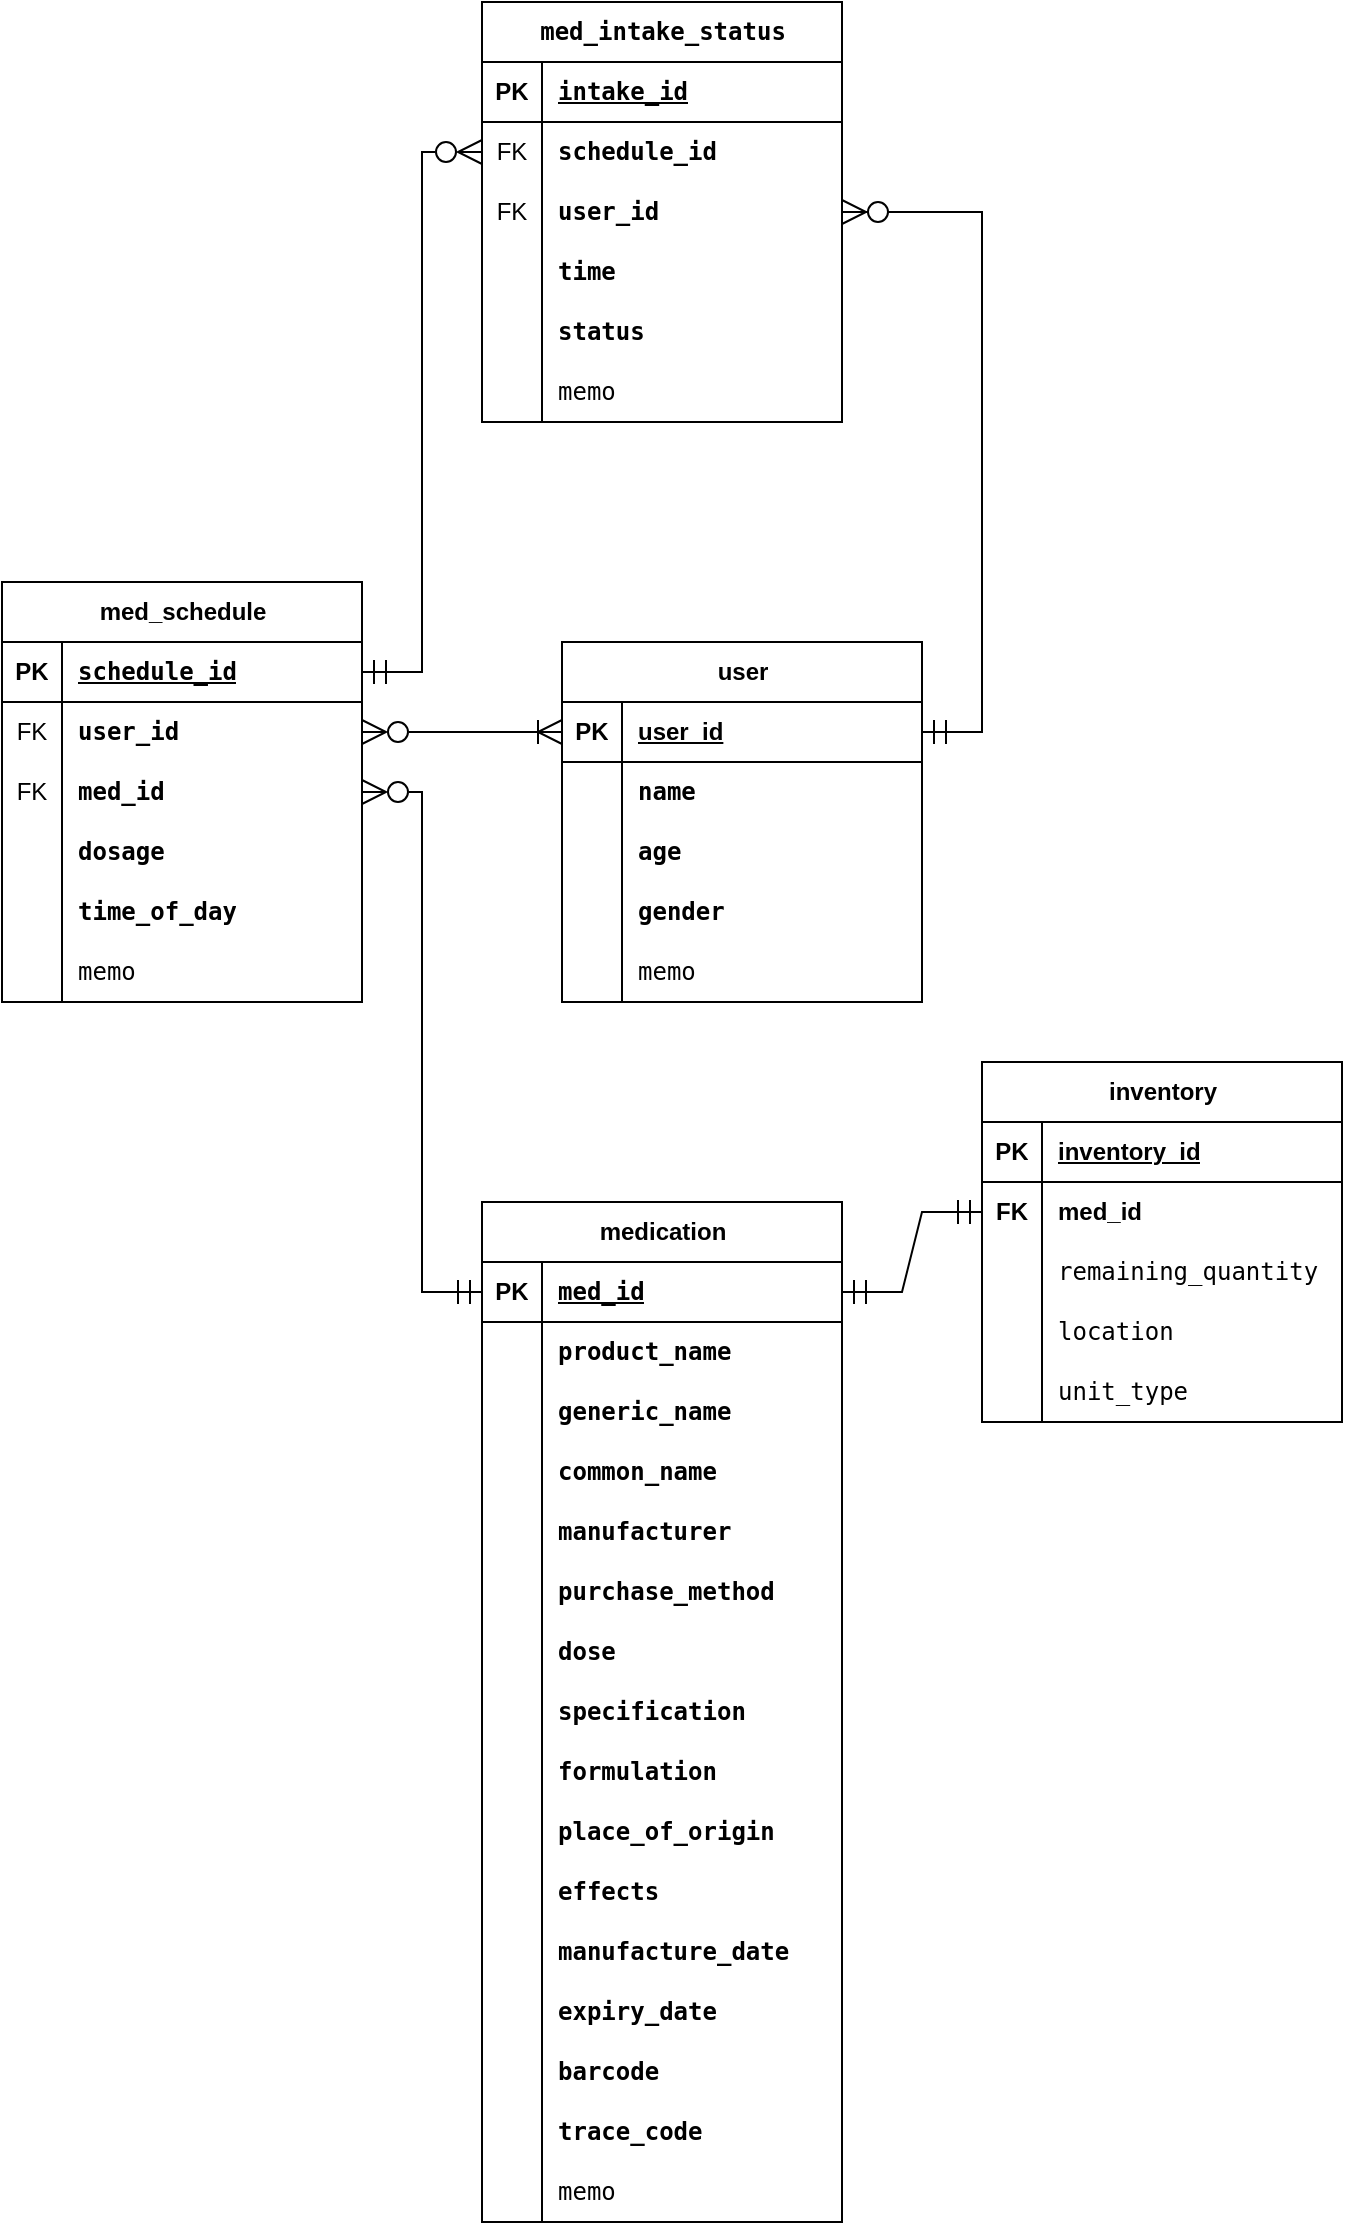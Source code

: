 <mxfile version="24.2.5" type="device">
  <diagram name="第 1 页" id="UJjN8k93A_AD_mDz7b4l">
    <mxGraphModel dx="2062" dy="926" grid="1" gridSize="10" guides="1" tooltips="1" connect="1" arrows="1" fold="1" page="1" pageScale="1" pageWidth="827" pageHeight="1169" math="0" shadow="0">
      <root>
        <mxCell id="0" />
        <mxCell id="1" parent="0" />
        <mxCell id="RXVl_d4yzw1JsVsAzkgd-1" value="medication" style="shape=table;startSize=30;container=1;collapsible=1;childLayout=tableLayout;fixedRows=1;rowLines=0;fontStyle=1;align=center;resizeLast=1;html=1;" parent="1" vertex="1">
          <mxGeometry x="-170" y="630" width="180" height="510" as="geometry" />
        </mxCell>
        <mxCell id="RXVl_d4yzw1JsVsAzkgd-2" value="" style="shape=tableRow;horizontal=0;startSize=0;swimlaneHead=0;swimlaneBody=0;fillColor=none;collapsible=0;dropTarget=0;points=[[0,0.5],[1,0.5]];portConstraint=eastwest;top=0;left=0;right=0;bottom=1;" parent="RXVl_d4yzw1JsVsAzkgd-1" vertex="1">
          <mxGeometry y="30" width="180" height="30" as="geometry" />
        </mxCell>
        <mxCell id="RXVl_d4yzw1JsVsAzkgd-3" value="PK" style="shape=partialRectangle;connectable=0;fillColor=none;top=0;left=0;bottom=0;right=0;fontStyle=1;overflow=hidden;whiteSpace=wrap;html=1;" parent="RXVl_d4yzw1JsVsAzkgd-2" vertex="1">
          <mxGeometry width="30" height="30" as="geometry">
            <mxRectangle width="30" height="30" as="alternateBounds" />
          </mxGeometry>
        </mxCell>
        <mxCell id="RXVl_d4yzw1JsVsAzkgd-4" value="&lt;code&gt;med_id&lt;/code&gt;" style="shape=partialRectangle;connectable=0;fillColor=none;top=0;left=0;bottom=0;right=0;align=left;spacingLeft=6;fontStyle=5;overflow=hidden;whiteSpace=wrap;html=1;" parent="RXVl_d4yzw1JsVsAzkgd-2" vertex="1">
          <mxGeometry x="30" width="150" height="30" as="geometry">
            <mxRectangle width="150" height="30" as="alternateBounds" />
          </mxGeometry>
        </mxCell>
        <mxCell id="RXVl_d4yzw1JsVsAzkgd-5" value="" style="shape=tableRow;horizontal=0;startSize=0;swimlaneHead=0;swimlaneBody=0;fillColor=none;collapsible=0;dropTarget=0;points=[[0,0.5],[1,0.5]];portConstraint=eastwest;top=0;left=0;right=0;bottom=0;" parent="RXVl_d4yzw1JsVsAzkgd-1" vertex="1">
          <mxGeometry y="60" width="180" height="30" as="geometry" />
        </mxCell>
        <mxCell id="RXVl_d4yzw1JsVsAzkgd-6" value="" style="shape=partialRectangle;connectable=0;fillColor=none;top=0;left=0;bottom=0;right=0;editable=1;overflow=hidden;whiteSpace=wrap;html=1;" parent="RXVl_d4yzw1JsVsAzkgd-5" vertex="1">
          <mxGeometry width="30" height="30" as="geometry">
            <mxRectangle width="30" height="30" as="alternateBounds" />
          </mxGeometry>
        </mxCell>
        <mxCell id="RXVl_d4yzw1JsVsAzkgd-7" value="&lt;code&gt;product_name&lt;/code&gt;" style="shape=partialRectangle;connectable=0;fillColor=none;top=0;left=0;bottom=0;right=0;align=left;spacingLeft=6;overflow=hidden;whiteSpace=wrap;html=1;fontStyle=1" parent="RXVl_d4yzw1JsVsAzkgd-5" vertex="1">
          <mxGeometry x="30" width="150" height="30" as="geometry">
            <mxRectangle width="150" height="30" as="alternateBounds" />
          </mxGeometry>
        </mxCell>
        <mxCell id="fv7r1zjPrTi4Deowt3gy-7" value="" style="shape=tableRow;horizontal=0;startSize=0;swimlaneHead=0;swimlaneBody=0;fillColor=none;collapsible=0;dropTarget=0;points=[[0,0.5],[1,0.5]];portConstraint=eastwest;top=0;left=0;right=0;bottom=0;" parent="RXVl_d4yzw1JsVsAzkgd-1" vertex="1">
          <mxGeometry y="90" width="180" height="30" as="geometry" />
        </mxCell>
        <mxCell id="fv7r1zjPrTi4Deowt3gy-8" value="" style="shape=partialRectangle;connectable=0;fillColor=none;top=0;left=0;bottom=0;right=0;editable=1;overflow=hidden;whiteSpace=wrap;html=1;" parent="fv7r1zjPrTi4Deowt3gy-7" vertex="1">
          <mxGeometry width="30" height="30" as="geometry">
            <mxRectangle width="30" height="30" as="alternateBounds" />
          </mxGeometry>
        </mxCell>
        <mxCell id="fv7r1zjPrTi4Deowt3gy-9" value="&lt;code&gt;generic_name&lt;/code&gt;" style="shape=partialRectangle;connectable=0;fillColor=none;top=0;left=0;bottom=0;right=0;align=left;spacingLeft=6;overflow=hidden;whiteSpace=wrap;html=1;fontStyle=1" parent="fv7r1zjPrTi4Deowt3gy-7" vertex="1">
          <mxGeometry x="30" width="150" height="30" as="geometry">
            <mxRectangle width="150" height="30" as="alternateBounds" />
          </mxGeometry>
        </mxCell>
        <mxCell id="fv7r1zjPrTi4Deowt3gy-10" value="" style="shape=tableRow;horizontal=0;startSize=0;swimlaneHead=0;swimlaneBody=0;fillColor=none;collapsible=0;dropTarget=0;points=[[0,0.5],[1,0.5]];portConstraint=eastwest;top=0;left=0;right=0;bottom=0;" parent="RXVl_d4yzw1JsVsAzkgd-1" vertex="1">
          <mxGeometry y="120" width="180" height="30" as="geometry" />
        </mxCell>
        <mxCell id="fv7r1zjPrTi4Deowt3gy-11" value="" style="shape=partialRectangle;connectable=0;fillColor=none;top=0;left=0;bottom=0;right=0;editable=1;overflow=hidden;whiteSpace=wrap;html=1;" parent="fv7r1zjPrTi4Deowt3gy-10" vertex="1">
          <mxGeometry width="30" height="30" as="geometry">
            <mxRectangle width="30" height="30" as="alternateBounds" />
          </mxGeometry>
        </mxCell>
        <mxCell id="fv7r1zjPrTi4Deowt3gy-12" value="&lt;code&gt;common_name&lt;/code&gt;" style="shape=partialRectangle;connectable=0;fillColor=none;top=0;left=0;bottom=0;right=0;align=left;spacingLeft=6;overflow=hidden;whiteSpace=wrap;html=1;fontStyle=1" parent="fv7r1zjPrTi4Deowt3gy-10" vertex="1">
          <mxGeometry x="30" width="150" height="30" as="geometry">
            <mxRectangle width="150" height="30" as="alternateBounds" />
          </mxGeometry>
        </mxCell>
        <mxCell id="RXVl_d4yzw1JsVsAzkgd-8" value="" style="shape=tableRow;horizontal=0;startSize=0;swimlaneHead=0;swimlaneBody=0;fillColor=none;collapsible=0;dropTarget=0;points=[[0,0.5],[1,0.5]];portConstraint=eastwest;top=0;left=0;right=0;bottom=0;" parent="RXVl_d4yzw1JsVsAzkgd-1" vertex="1">
          <mxGeometry y="150" width="180" height="30" as="geometry" />
        </mxCell>
        <mxCell id="RXVl_d4yzw1JsVsAzkgd-9" value="" style="shape=partialRectangle;connectable=0;fillColor=none;top=0;left=0;bottom=0;right=0;editable=1;overflow=hidden;whiteSpace=wrap;html=1;" parent="RXVl_d4yzw1JsVsAzkgd-8" vertex="1">
          <mxGeometry width="30" height="30" as="geometry">
            <mxRectangle width="30" height="30" as="alternateBounds" />
          </mxGeometry>
        </mxCell>
        <mxCell id="RXVl_d4yzw1JsVsAzkgd-10" value="&lt;code&gt;manufacturer&lt;/code&gt;" style="shape=partialRectangle;connectable=0;fillColor=none;top=0;left=0;bottom=0;right=0;align=left;spacingLeft=6;overflow=hidden;whiteSpace=wrap;html=1;fontStyle=1" parent="RXVl_d4yzw1JsVsAzkgd-8" vertex="1">
          <mxGeometry x="30" width="150" height="30" as="geometry">
            <mxRectangle width="150" height="30" as="alternateBounds" />
          </mxGeometry>
        </mxCell>
        <mxCell id="RXVl_d4yzw1JsVsAzkgd-11" value="" style="shape=tableRow;horizontal=0;startSize=0;swimlaneHead=0;swimlaneBody=0;fillColor=none;collapsible=0;dropTarget=0;points=[[0,0.5],[1,0.5]];portConstraint=eastwest;top=0;left=0;right=0;bottom=0;" parent="RXVl_d4yzw1JsVsAzkgd-1" vertex="1">
          <mxGeometry y="180" width="180" height="30" as="geometry" />
        </mxCell>
        <mxCell id="RXVl_d4yzw1JsVsAzkgd-12" value="" style="shape=partialRectangle;connectable=0;fillColor=none;top=0;left=0;bottom=0;right=0;editable=1;overflow=hidden;whiteSpace=wrap;html=1;" parent="RXVl_d4yzw1JsVsAzkgd-11" vertex="1">
          <mxGeometry width="30" height="30" as="geometry">
            <mxRectangle width="30" height="30" as="alternateBounds" />
          </mxGeometry>
        </mxCell>
        <mxCell id="RXVl_d4yzw1JsVsAzkgd-13" value="&lt;span style=&quot;font-family: monospace; font-weight: 700;&quot;&gt;purchase_method&lt;/span&gt;" style="shape=partialRectangle;connectable=0;fillColor=none;top=0;left=0;bottom=0;right=0;align=left;spacingLeft=6;overflow=hidden;whiteSpace=wrap;html=1;fontStyle=0" parent="RXVl_d4yzw1JsVsAzkgd-11" vertex="1">
          <mxGeometry x="30" width="150" height="30" as="geometry">
            <mxRectangle width="150" height="30" as="alternateBounds" />
          </mxGeometry>
        </mxCell>
        <mxCell id="fv7r1zjPrTi4Deowt3gy-50" value="" style="shape=tableRow;horizontal=0;startSize=0;swimlaneHead=0;swimlaneBody=0;fillColor=none;collapsible=0;dropTarget=0;points=[[0,0.5],[1,0.5]];portConstraint=eastwest;top=0;left=0;right=0;bottom=0;" parent="RXVl_d4yzw1JsVsAzkgd-1" vertex="1">
          <mxGeometry y="210" width="180" height="30" as="geometry" />
        </mxCell>
        <mxCell id="fv7r1zjPrTi4Deowt3gy-51" value="" style="shape=partialRectangle;connectable=0;fillColor=none;top=0;left=0;bottom=0;right=0;editable=1;overflow=hidden;whiteSpace=wrap;html=1;" parent="fv7r1zjPrTi4Deowt3gy-50" vertex="1">
          <mxGeometry width="30" height="30" as="geometry">
            <mxRectangle width="30" height="30" as="alternateBounds" />
          </mxGeometry>
        </mxCell>
        <mxCell id="fv7r1zjPrTi4Deowt3gy-52" value="&lt;span style=&quot;font-family: monospace; font-weight: 700;&quot;&gt;dose&lt;/span&gt;" style="shape=partialRectangle;connectable=0;fillColor=none;top=0;left=0;bottom=0;right=0;align=left;spacingLeft=6;overflow=hidden;whiteSpace=wrap;html=1;fontStyle=0" parent="fv7r1zjPrTi4Deowt3gy-50" vertex="1">
          <mxGeometry x="30" width="150" height="30" as="geometry">
            <mxRectangle width="150" height="30" as="alternateBounds" />
          </mxGeometry>
        </mxCell>
        <mxCell id="RXVl_d4yzw1JsVsAzkgd-27" value="" style="shape=tableRow;horizontal=0;startSize=0;swimlaneHead=0;swimlaneBody=0;fillColor=none;collapsible=0;dropTarget=0;points=[[0,0.5],[1,0.5]];portConstraint=eastwest;top=0;left=0;right=0;bottom=0;" parent="RXVl_d4yzw1JsVsAzkgd-1" vertex="1">
          <mxGeometry y="240" width="180" height="30" as="geometry" />
        </mxCell>
        <mxCell id="RXVl_d4yzw1JsVsAzkgd-28" value="" style="shape=partialRectangle;connectable=0;fillColor=none;top=0;left=0;bottom=0;right=0;editable=1;overflow=hidden;whiteSpace=wrap;html=1;" parent="RXVl_d4yzw1JsVsAzkgd-27" vertex="1">
          <mxGeometry width="30" height="30" as="geometry">
            <mxRectangle width="30" height="30" as="alternateBounds" />
          </mxGeometry>
        </mxCell>
        <mxCell id="RXVl_d4yzw1JsVsAzkgd-29" value="&lt;code&gt;specification&lt;/code&gt;" style="shape=partialRectangle;connectable=0;fillColor=none;top=0;left=0;bottom=0;right=0;align=left;spacingLeft=6;overflow=hidden;whiteSpace=wrap;html=1;fontStyle=1" parent="RXVl_d4yzw1JsVsAzkgd-27" vertex="1">
          <mxGeometry x="30" width="150" height="30" as="geometry">
            <mxRectangle width="150" height="30" as="alternateBounds" />
          </mxGeometry>
        </mxCell>
        <mxCell id="fv7r1zjPrTi4Deowt3gy-56" value="" style="shape=tableRow;horizontal=0;startSize=0;swimlaneHead=0;swimlaneBody=0;fillColor=none;collapsible=0;dropTarget=0;points=[[0,0.5],[1,0.5]];portConstraint=eastwest;top=0;left=0;right=0;bottom=0;" parent="RXVl_d4yzw1JsVsAzkgd-1" vertex="1">
          <mxGeometry y="270" width="180" height="30" as="geometry" />
        </mxCell>
        <mxCell id="fv7r1zjPrTi4Deowt3gy-57" value="" style="shape=partialRectangle;connectable=0;fillColor=none;top=0;left=0;bottom=0;right=0;editable=1;overflow=hidden;whiteSpace=wrap;html=1;" parent="fv7r1zjPrTi4Deowt3gy-56" vertex="1">
          <mxGeometry width="30" height="30" as="geometry">
            <mxRectangle width="30" height="30" as="alternateBounds" />
          </mxGeometry>
        </mxCell>
        <mxCell id="fv7r1zjPrTi4Deowt3gy-58" value="&lt;code&gt;formulation&lt;/code&gt;" style="shape=partialRectangle;connectable=0;fillColor=none;top=0;left=0;bottom=0;right=0;align=left;spacingLeft=6;overflow=hidden;whiteSpace=wrap;html=1;fontStyle=1" parent="fv7r1zjPrTi4Deowt3gy-56" vertex="1">
          <mxGeometry x="30" width="150" height="30" as="geometry">
            <mxRectangle width="150" height="30" as="alternateBounds" />
          </mxGeometry>
        </mxCell>
        <mxCell id="fv7r1zjPrTi4Deowt3gy-59" value="" style="shape=tableRow;horizontal=0;startSize=0;swimlaneHead=0;swimlaneBody=0;fillColor=none;collapsible=0;dropTarget=0;points=[[0,0.5],[1,0.5]];portConstraint=eastwest;top=0;left=0;right=0;bottom=0;" parent="RXVl_d4yzw1JsVsAzkgd-1" vertex="1">
          <mxGeometry y="300" width="180" height="30" as="geometry" />
        </mxCell>
        <mxCell id="fv7r1zjPrTi4Deowt3gy-60" value="" style="shape=partialRectangle;connectable=0;fillColor=none;top=0;left=0;bottom=0;right=0;editable=1;overflow=hidden;whiteSpace=wrap;html=1;" parent="fv7r1zjPrTi4Deowt3gy-59" vertex="1">
          <mxGeometry width="30" height="30" as="geometry">
            <mxRectangle width="30" height="30" as="alternateBounds" />
          </mxGeometry>
        </mxCell>
        <mxCell id="fv7r1zjPrTi4Deowt3gy-61" value="&lt;code&gt;place_of_origin&lt;/code&gt;" style="shape=partialRectangle;connectable=0;fillColor=none;top=0;left=0;bottom=0;right=0;align=left;spacingLeft=6;overflow=hidden;whiteSpace=wrap;html=1;fontStyle=1" parent="fv7r1zjPrTi4Deowt3gy-59" vertex="1">
          <mxGeometry x="30" width="150" height="30" as="geometry">
            <mxRectangle width="150" height="30" as="alternateBounds" />
          </mxGeometry>
        </mxCell>
        <mxCell id="RXVl_d4yzw1JsVsAzkgd-30" value="" style="shape=tableRow;horizontal=0;startSize=0;swimlaneHead=0;swimlaneBody=0;fillColor=none;collapsible=0;dropTarget=0;points=[[0,0.5],[1,0.5]];portConstraint=eastwest;top=0;left=0;right=0;bottom=0;" parent="RXVl_d4yzw1JsVsAzkgd-1" vertex="1">
          <mxGeometry y="330" width="180" height="30" as="geometry" />
        </mxCell>
        <mxCell id="RXVl_d4yzw1JsVsAzkgd-31" value="" style="shape=partialRectangle;connectable=0;fillColor=none;top=0;left=0;bottom=0;right=0;editable=1;overflow=hidden;whiteSpace=wrap;html=1;" parent="RXVl_d4yzw1JsVsAzkgd-30" vertex="1">
          <mxGeometry width="30" height="30" as="geometry">
            <mxRectangle width="30" height="30" as="alternateBounds" />
          </mxGeometry>
        </mxCell>
        <mxCell id="RXVl_d4yzw1JsVsAzkgd-32" value="&lt;code&gt;effects&lt;/code&gt;" style="shape=partialRectangle;connectable=0;fillColor=none;top=0;left=0;bottom=0;right=0;align=left;spacingLeft=6;overflow=hidden;whiteSpace=wrap;html=1;fontStyle=1" parent="RXVl_d4yzw1JsVsAzkgd-30" vertex="1">
          <mxGeometry x="30" width="150" height="30" as="geometry">
            <mxRectangle width="150" height="30" as="alternateBounds" />
          </mxGeometry>
        </mxCell>
        <mxCell id="RXVl_d4yzw1JsVsAzkgd-33" value="" style="shape=tableRow;horizontal=0;startSize=0;swimlaneHead=0;swimlaneBody=0;fillColor=none;collapsible=0;dropTarget=0;points=[[0,0.5],[1,0.5]];portConstraint=eastwest;top=0;left=0;right=0;bottom=0;" parent="RXVl_d4yzw1JsVsAzkgd-1" vertex="1">
          <mxGeometry y="360" width="180" height="30" as="geometry" />
        </mxCell>
        <mxCell id="RXVl_d4yzw1JsVsAzkgd-34" value="&lt;div&gt;&lt;br/&gt;&lt;/div&gt;" style="shape=partialRectangle;connectable=0;fillColor=none;top=0;left=0;bottom=0;right=0;editable=1;overflow=hidden;whiteSpace=wrap;html=1;" parent="RXVl_d4yzw1JsVsAzkgd-33" vertex="1">
          <mxGeometry width="30" height="30" as="geometry">
            <mxRectangle width="30" height="30" as="alternateBounds" />
          </mxGeometry>
        </mxCell>
        <mxCell id="RXVl_d4yzw1JsVsAzkgd-35" value="&lt;code&gt;manufacture_date&lt;br&gt;&lt;/code&gt;" style="shape=partialRectangle;connectable=0;fillColor=none;top=0;left=0;bottom=0;right=0;align=left;spacingLeft=6;overflow=hidden;whiteSpace=wrap;html=1;fontStyle=1" parent="RXVl_d4yzw1JsVsAzkgd-33" vertex="1">
          <mxGeometry x="30" width="150" height="30" as="geometry">
            <mxRectangle width="150" height="30" as="alternateBounds" />
          </mxGeometry>
        </mxCell>
        <mxCell id="RXVl_d4yzw1JsVsAzkgd-36" value="" style="shape=tableRow;horizontal=0;startSize=0;swimlaneHead=0;swimlaneBody=0;fillColor=none;collapsible=0;dropTarget=0;points=[[0,0.5],[1,0.5]];portConstraint=eastwest;top=0;left=0;right=0;bottom=0;" parent="RXVl_d4yzw1JsVsAzkgd-1" vertex="1">
          <mxGeometry y="390" width="180" height="30" as="geometry" />
        </mxCell>
        <mxCell id="RXVl_d4yzw1JsVsAzkgd-37" value="&lt;div&gt;&lt;br/&gt;&lt;/div&gt;" style="shape=partialRectangle;connectable=0;fillColor=none;top=0;left=0;bottom=0;right=0;editable=1;overflow=hidden;whiteSpace=wrap;html=1;" parent="RXVl_d4yzw1JsVsAzkgd-36" vertex="1">
          <mxGeometry width="30" height="30" as="geometry">
            <mxRectangle width="30" height="30" as="alternateBounds" />
          </mxGeometry>
        </mxCell>
        <mxCell id="RXVl_d4yzw1JsVsAzkgd-38" value="&lt;span style=&quot;font-family: monospace;&quot;&gt;expiry_date&lt;/span&gt;" style="shape=partialRectangle;connectable=0;fillColor=none;top=0;left=0;bottom=0;right=0;align=left;spacingLeft=6;overflow=hidden;whiteSpace=wrap;html=1;fontStyle=1" parent="RXVl_d4yzw1JsVsAzkgd-36" vertex="1">
          <mxGeometry x="30" width="150" height="30" as="geometry">
            <mxRectangle width="150" height="30" as="alternateBounds" />
          </mxGeometry>
        </mxCell>
        <mxCell id="RXVl_d4yzw1JsVsAzkgd-39" value="" style="shape=tableRow;horizontal=0;startSize=0;swimlaneHead=0;swimlaneBody=0;fillColor=none;collapsible=0;dropTarget=0;points=[[0,0.5],[1,0.5]];portConstraint=eastwest;top=0;left=0;right=0;bottom=0;" parent="RXVl_d4yzw1JsVsAzkgd-1" vertex="1">
          <mxGeometry y="420" width="180" height="30" as="geometry" />
        </mxCell>
        <mxCell id="RXVl_d4yzw1JsVsAzkgd-40" value="&lt;div&gt;&lt;br/&gt;&lt;/div&gt;" style="shape=partialRectangle;connectable=0;fillColor=none;top=0;left=0;bottom=0;right=0;editable=1;overflow=hidden;whiteSpace=wrap;html=1;" parent="RXVl_d4yzw1JsVsAzkgd-39" vertex="1">
          <mxGeometry width="30" height="30" as="geometry">
            <mxRectangle width="30" height="30" as="alternateBounds" />
          </mxGeometry>
        </mxCell>
        <mxCell id="RXVl_d4yzw1JsVsAzkgd-41" value="&lt;span style=&quot;font-family: monospace;&quot;&gt;barcode&lt;/span&gt;" style="shape=partialRectangle;connectable=0;fillColor=none;top=0;left=0;bottom=0;right=0;align=left;spacingLeft=6;overflow=hidden;whiteSpace=wrap;html=1;fontStyle=1" parent="RXVl_d4yzw1JsVsAzkgd-39" vertex="1">
          <mxGeometry x="30" width="150" height="30" as="geometry">
            <mxRectangle width="150" height="30" as="alternateBounds" />
          </mxGeometry>
        </mxCell>
        <mxCell id="RXVl_d4yzw1JsVsAzkgd-54" value="" style="shape=tableRow;horizontal=0;startSize=0;swimlaneHead=0;swimlaneBody=0;fillColor=none;collapsible=0;dropTarget=0;points=[[0,0.5],[1,0.5]];portConstraint=eastwest;top=0;left=0;right=0;bottom=0;" parent="RXVl_d4yzw1JsVsAzkgd-1" vertex="1">
          <mxGeometry y="450" width="180" height="30" as="geometry" />
        </mxCell>
        <mxCell id="RXVl_d4yzw1JsVsAzkgd-55" value="&lt;div&gt;&lt;br/&gt;&lt;/div&gt;" style="shape=partialRectangle;connectable=0;fillColor=none;top=0;left=0;bottom=0;right=0;editable=1;overflow=hidden;whiteSpace=wrap;html=1;" parent="RXVl_d4yzw1JsVsAzkgd-54" vertex="1">
          <mxGeometry width="30" height="30" as="geometry">
            <mxRectangle width="30" height="30" as="alternateBounds" />
          </mxGeometry>
        </mxCell>
        <mxCell id="RXVl_d4yzw1JsVsAzkgd-56" value="&lt;span style=&quot;font-family: monospace;&quot;&gt;trace_code&lt;/span&gt;" style="shape=partialRectangle;connectable=0;fillColor=none;top=0;left=0;bottom=0;right=0;align=left;spacingLeft=6;overflow=hidden;whiteSpace=wrap;html=1;fontStyle=1" parent="RXVl_d4yzw1JsVsAzkgd-54" vertex="1">
          <mxGeometry x="30" width="150" height="30" as="geometry">
            <mxRectangle width="150" height="30" as="alternateBounds" />
          </mxGeometry>
        </mxCell>
        <mxCell id="RXVl_d4yzw1JsVsAzkgd-42" value="" style="shape=tableRow;horizontal=0;startSize=0;swimlaneHead=0;swimlaneBody=0;fillColor=none;collapsible=0;dropTarget=0;points=[[0,0.5],[1,0.5]];portConstraint=eastwest;top=0;left=0;right=0;bottom=0;" parent="RXVl_d4yzw1JsVsAzkgd-1" vertex="1">
          <mxGeometry y="480" width="180" height="30" as="geometry" />
        </mxCell>
        <mxCell id="RXVl_d4yzw1JsVsAzkgd-43" value="&lt;div&gt;&lt;br/&gt;&lt;/div&gt;" style="shape=partialRectangle;connectable=0;fillColor=none;top=0;left=0;bottom=0;right=0;editable=1;overflow=hidden;whiteSpace=wrap;html=1;" parent="RXVl_d4yzw1JsVsAzkgd-42" vertex="1">
          <mxGeometry width="30" height="30" as="geometry">
            <mxRectangle width="30" height="30" as="alternateBounds" />
          </mxGeometry>
        </mxCell>
        <mxCell id="RXVl_d4yzw1JsVsAzkgd-44" value="&lt;code&gt;memo&lt;/code&gt;" style="shape=partialRectangle;connectable=0;fillColor=none;top=0;left=0;bottom=0;right=0;align=left;spacingLeft=6;overflow=hidden;whiteSpace=wrap;html=1;" parent="RXVl_d4yzw1JsVsAzkgd-42" vertex="1">
          <mxGeometry x="30" width="150" height="30" as="geometry">
            <mxRectangle width="150" height="30" as="alternateBounds" />
          </mxGeometry>
        </mxCell>
        <mxCell id="RXVl_d4yzw1JsVsAzkgd-14" value="inventory" style="shape=table;startSize=30;container=1;collapsible=1;childLayout=tableLayout;fixedRows=1;rowLines=0;fontStyle=1;align=center;resizeLast=1;html=1;" parent="1" vertex="1">
          <mxGeometry x="80" y="560" width="180" height="180" as="geometry" />
        </mxCell>
        <mxCell id="RXVl_d4yzw1JsVsAzkgd-15" value="" style="shape=tableRow;horizontal=0;startSize=0;swimlaneHead=0;swimlaneBody=0;fillColor=none;collapsible=0;dropTarget=0;points=[[0,0.5],[1,0.5]];portConstraint=eastwest;top=0;left=0;right=0;bottom=1;" parent="RXVl_d4yzw1JsVsAzkgd-14" vertex="1">
          <mxGeometry y="30" width="180" height="30" as="geometry" />
        </mxCell>
        <mxCell id="RXVl_d4yzw1JsVsAzkgd-16" value="PK" style="shape=partialRectangle;connectable=0;fillColor=none;top=0;left=0;bottom=0;right=0;fontStyle=1;overflow=hidden;whiteSpace=wrap;html=1;" parent="RXVl_d4yzw1JsVsAzkgd-15" vertex="1">
          <mxGeometry width="30" height="30" as="geometry">
            <mxRectangle width="30" height="30" as="alternateBounds" />
          </mxGeometry>
        </mxCell>
        <mxCell id="RXVl_d4yzw1JsVsAzkgd-17" value="inventory_id" style="shape=partialRectangle;connectable=0;fillColor=none;top=0;left=0;bottom=0;right=0;align=left;spacingLeft=6;fontStyle=5;overflow=hidden;whiteSpace=wrap;html=1;" parent="RXVl_d4yzw1JsVsAzkgd-15" vertex="1">
          <mxGeometry x="30" width="150" height="30" as="geometry">
            <mxRectangle width="150" height="30" as="alternateBounds" />
          </mxGeometry>
        </mxCell>
        <mxCell id="RXVl_d4yzw1JsVsAzkgd-21" value="" style="shape=tableRow;horizontal=0;startSize=0;swimlaneHead=0;swimlaneBody=0;fillColor=none;collapsible=0;dropTarget=0;points=[[0,0.5],[1,0.5]];portConstraint=eastwest;top=0;left=0;right=0;bottom=0;" parent="RXVl_d4yzw1JsVsAzkgd-14" vertex="1">
          <mxGeometry y="60" width="180" height="30" as="geometry" />
        </mxCell>
        <mxCell id="RXVl_d4yzw1JsVsAzkgd-22" value="&lt;b&gt;FK&lt;/b&gt;" style="shape=partialRectangle;connectable=0;fillColor=none;top=0;left=0;bottom=0;right=0;editable=1;overflow=hidden;whiteSpace=wrap;html=1;" parent="RXVl_d4yzw1JsVsAzkgd-21" vertex="1">
          <mxGeometry width="30" height="30" as="geometry">
            <mxRectangle width="30" height="30" as="alternateBounds" />
          </mxGeometry>
        </mxCell>
        <mxCell id="RXVl_d4yzw1JsVsAzkgd-23" value="med_id" style="shape=partialRectangle;connectable=0;fillColor=none;top=0;left=0;bottom=0;right=0;align=left;spacingLeft=6;overflow=hidden;whiteSpace=wrap;html=1;fontStyle=1" parent="RXVl_d4yzw1JsVsAzkgd-21" vertex="1">
          <mxGeometry x="30" width="150" height="30" as="geometry">
            <mxRectangle width="150" height="30" as="alternateBounds" />
          </mxGeometry>
        </mxCell>
        <mxCell id="fv7r1zjPrTi4Deowt3gy-71" value="" style="shape=tableRow;horizontal=0;startSize=0;swimlaneHead=0;swimlaneBody=0;fillColor=none;collapsible=0;dropTarget=0;points=[[0,0.5],[1,0.5]];portConstraint=eastwest;top=0;left=0;right=0;bottom=0;" parent="RXVl_d4yzw1JsVsAzkgd-14" vertex="1">
          <mxGeometry y="90" width="180" height="30" as="geometry" />
        </mxCell>
        <mxCell id="fv7r1zjPrTi4Deowt3gy-72" value="" style="shape=partialRectangle;connectable=0;fillColor=none;top=0;left=0;bottom=0;right=0;editable=1;overflow=hidden;whiteSpace=wrap;html=1;" parent="fv7r1zjPrTi4Deowt3gy-71" vertex="1">
          <mxGeometry width="30" height="30" as="geometry">
            <mxRectangle width="30" height="30" as="alternateBounds" />
          </mxGeometry>
        </mxCell>
        <mxCell id="fv7r1zjPrTi4Deowt3gy-73" value="&lt;code&gt;remaining_quantity&lt;/code&gt;" style="shape=partialRectangle;connectable=0;fillColor=none;top=0;left=0;bottom=0;right=0;align=left;spacingLeft=6;overflow=hidden;whiteSpace=wrap;html=1;" parent="fv7r1zjPrTi4Deowt3gy-71" vertex="1">
          <mxGeometry x="30" width="150" height="30" as="geometry">
            <mxRectangle width="150" height="30" as="alternateBounds" />
          </mxGeometry>
        </mxCell>
        <mxCell id="RXVl_d4yzw1JsVsAzkgd-24" value="" style="shape=tableRow;horizontal=0;startSize=0;swimlaneHead=0;swimlaneBody=0;fillColor=none;collapsible=0;dropTarget=0;points=[[0,0.5],[1,0.5]];portConstraint=eastwest;top=0;left=0;right=0;bottom=0;" parent="RXVl_d4yzw1JsVsAzkgd-14" vertex="1">
          <mxGeometry y="120" width="180" height="30" as="geometry" />
        </mxCell>
        <mxCell id="RXVl_d4yzw1JsVsAzkgd-25" value="" style="shape=partialRectangle;connectable=0;fillColor=none;top=0;left=0;bottom=0;right=0;editable=1;overflow=hidden;whiteSpace=wrap;html=1;" parent="RXVl_d4yzw1JsVsAzkgd-24" vertex="1">
          <mxGeometry width="30" height="30" as="geometry">
            <mxRectangle width="30" height="30" as="alternateBounds" />
          </mxGeometry>
        </mxCell>
        <mxCell id="RXVl_d4yzw1JsVsAzkgd-26" value="&lt;code&gt;location&lt;/code&gt;" style="shape=partialRectangle;connectable=0;fillColor=none;top=0;left=0;bottom=0;right=0;align=left;spacingLeft=6;overflow=hidden;whiteSpace=wrap;html=1;" parent="RXVl_d4yzw1JsVsAzkgd-24" vertex="1">
          <mxGeometry x="30" width="150" height="30" as="geometry">
            <mxRectangle width="150" height="30" as="alternateBounds" />
          </mxGeometry>
        </mxCell>
        <mxCell id="RXVl_d4yzw1JsVsAzkgd-57" value="" style="shape=tableRow;horizontal=0;startSize=0;swimlaneHead=0;swimlaneBody=0;fillColor=none;collapsible=0;dropTarget=0;points=[[0,0.5],[1,0.5]];portConstraint=eastwest;top=0;left=0;right=0;bottom=0;" parent="RXVl_d4yzw1JsVsAzkgd-14" vertex="1">
          <mxGeometry y="150" width="180" height="30" as="geometry" />
        </mxCell>
        <mxCell id="RXVl_d4yzw1JsVsAzkgd-58" value="" style="shape=partialRectangle;connectable=0;fillColor=none;top=0;left=0;bottom=0;right=0;editable=1;overflow=hidden;whiteSpace=wrap;html=1;" parent="RXVl_d4yzw1JsVsAzkgd-57" vertex="1">
          <mxGeometry width="30" height="30" as="geometry">
            <mxRectangle width="30" height="30" as="alternateBounds" />
          </mxGeometry>
        </mxCell>
        <mxCell id="RXVl_d4yzw1JsVsAzkgd-59" value="&lt;code&gt;unit_type&lt;/code&gt;" style="shape=partialRectangle;connectable=0;fillColor=none;top=0;left=0;bottom=0;right=0;align=left;spacingLeft=6;overflow=hidden;whiteSpace=wrap;html=1;" parent="RXVl_d4yzw1JsVsAzkgd-57" vertex="1">
          <mxGeometry x="30" width="150" height="30" as="geometry">
            <mxRectangle width="150" height="30" as="alternateBounds" />
          </mxGeometry>
        </mxCell>
        <mxCell id="RXVl_d4yzw1JsVsAzkgd-70" value="&lt;code&gt;med_intake_status&lt;/code&gt;" style="shape=table;startSize=30;container=1;collapsible=1;childLayout=tableLayout;fixedRows=1;rowLines=0;fontStyle=1;align=center;resizeLast=1;html=1;" parent="1" vertex="1">
          <mxGeometry x="-170" y="30" width="180" height="210" as="geometry" />
        </mxCell>
        <mxCell id="RXVl_d4yzw1JsVsAzkgd-71" value="" style="shape=tableRow;horizontal=0;startSize=0;swimlaneHead=0;swimlaneBody=0;fillColor=none;collapsible=0;dropTarget=0;points=[[0,0.5],[1,0.5]];portConstraint=eastwest;top=0;left=0;right=0;bottom=1;" parent="RXVl_d4yzw1JsVsAzkgd-70" vertex="1">
          <mxGeometry y="30" width="180" height="30" as="geometry" />
        </mxCell>
        <mxCell id="RXVl_d4yzw1JsVsAzkgd-72" value="PK" style="shape=partialRectangle;connectable=0;fillColor=none;top=0;left=0;bottom=0;right=0;fontStyle=1;overflow=hidden;whiteSpace=wrap;html=1;" parent="RXVl_d4yzw1JsVsAzkgd-71" vertex="1">
          <mxGeometry width="30" height="30" as="geometry">
            <mxRectangle width="30" height="30" as="alternateBounds" />
          </mxGeometry>
        </mxCell>
        <mxCell id="RXVl_d4yzw1JsVsAzkgd-73" value="&lt;strong&gt;&lt;code&gt;intake_id&lt;/code&gt;&lt;/strong&gt;" style="shape=partialRectangle;connectable=0;fillColor=none;top=0;left=0;bottom=0;right=0;align=left;spacingLeft=6;fontStyle=5;overflow=hidden;whiteSpace=wrap;html=1;" parent="RXVl_d4yzw1JsVsAzkgd-71" vertex="1">
          <mxGeometry x="30" width="150" height="30" as="geometry">
            <mxRectangle width="150" height="30" as="alternateBounds" />
          </mxGeometry>
        </mxCell>
        <mxCell id="RXVl_d4yzw1JsVsAzkgd-74" value="" style="shape=tableRow;horizontal=0;startSize=0;swimlaneHead=0;swimlaneBody=0;fillColor=none;collapsible=0;dropTarget=0;points=[[0,0.5],[1,0.5]];portConstraint=eastwest;top=0;left=0;right=0;bottom=0;" parent="RXVl_d4yzw1JsVsAzkgd-70" vertex="1">
          <mxGeometry y="60" width="180" height="30" as="geometry" />
        </mxCell>
        <mxCell id="RXVl_d4yzw1JsVsAzkgd-75" value="FK" style="shape=partialRectangle;connectable=0;fillColor=none;top=0;left=0;bottom=0;right=0;editable=1;overflow=hidden;whiteSpace=wrap;html=1;" parent="RXVl_d4yzw1JsVsAzkgd-74" vertex="1">
          <mxGeometry width="30" height="30" as="geometry">
            <mxRectangle width="30" height="30" as="alternateBounds" />
          </mxGeometry>
        </mxCell>
        <mxCell id="RXVl_d4yzw1JsVsAzkgd-76" value="&lt;font face=&quot;monospace&quot;&gt;&lt;b&gt;schedule_id&lt;/b&gt;&lt;/font&gt;" style="shape=partialRectangle;connectable=0;fillColor=none;top=0;left=0;bottom=0;right=0;align=left;spacingLeft=6;overflow=hidden;whiteSpace=wrap;html=1;" parent="RXVl_d4yzw1JsVsAzkgd-74" vertex="1">
          <mxGeometry x="30" width="150" height="30" as="geometry">
            <mxRectangle width="150" height="30" as="alternateBounds" />
          </mxGeometry>
        </mxCell>
        <mxCell id="RXVl_d4yzw1JsVsAzkgd-77" value="" style="shape=tableRow;horizontal=0;startSize=0;swimlaneHead=0;swimlaneBody=0;fillColor=none;collapsible=0;dropTarget=0;points=[[0,0.5],[1,0.5]];portConstraint=eastwest;top=0;left=0;right=0;bottom=0;" parent="RXVl_d4yzw1JsVsAzkgd-70" vertex="1">
          <mxGeometry y="90" width="180" height="30" as="geometry" />
        </mxCell>
        <mxCell id="RXVl_d4yzw1JsVsAzkgd-78" value="FK" style="shape=partialRectangle;connectable=0;fillColor=none;top=0;left=0;bottom=0;right=0;editable=1;overflow=hidden;whiteSpace=wrap;html=1;" parent="RXVl_d4yzw1JsVsAzkgd-77" vertex="1">
          <mxGeometry width="30" height="30" as="geometry">
            <mxRectangle width="30" height="30" as="alternateBounds" />
          </mxGeometry>
        </mxCell>
        <mxCell id="RXVl_d4yzw1JsVsAzkgd-79" value="&lt;font face=&quot;monospace&quot;&gt;&lt;b&gt;user_id&lt;/b&gt;&lt;/font&gt;" style="shape=partialRectangle;connectable=0;fillColor=none;top=0;left=0;bottom=0;right=0;align=left;spacingLeft=6;overflow=hidden;whiteSpace=wrap;html=1;" parent="RXVl_d4yzw1JsVsAzkgd-77" vertex="1">
          <mxGeometry x="30" width="150" height="30" as="geometry">
            <mxRectangle width="150" height="30" as="alternateBounds" />
          </mxGeometry>
        </mxCell>
        <mxCell id="RXVl_d4yzw1JsVsAzkgd-80" value="" style="shape=tableRow;horizontal=0;startSize=0;swimlaneHead=0;swimlaneBody=0;fillColor=none;collapsible=0;dropTarget=0;points=[[0,0.5],[1,0.5]];portConstraint=eastwest;top=0;left=0;right=0;bottom=0;" parent="RXVl_d4yzw1JsVsAzkgd-70" vertex="1">
          <mxGeometry y="120" width="180" height="30" as="geometry" />
        </mxCell>
        <mxCell id="RXVl_d4yzw1JsVsAzkgd-81" value="" style="shape=partialRectangle;connectable=0;fillColor=none;top=0;left=0;bottom=0;right=0;editable=1;overflow=hidden;whiteSpace=wrap;html=1;" parent="RXVl_d4yzw1JsVsAzkgd-80" vertex="1">
          <mxGeometry width="30" height="30" as="geometry">
            <mxRectangle width="30" height="30" as="alternateBounds" />
          </mxGeometry>
        </mxCell>
        <mxCell id="RXVl_d4yzw1JsVsAzkgd-82" value="&lt;strong&gt;&lt;code&gt;time&lt;/code&gt;&lt;/strong&gt;" style="shape=partialRectangle;connectable=0;fillColor=none;top=0;left=0;bottom=0;right=0;align=left;spacingLeft=6;overflow=hidden;whiteSpace=wrap;html=1;" parent="RXVl_d4yzw1JsVsAzkgd-80" vertex="1">
          <mxGeometry x="30" width="150" height="30" as="geometry">
            <mxRectangle width="150" height="30" as="alternateBounds" />
          </mxGeometry>
        </mxCell>
        <mxCell id="RXVl_d4yzw1JsVsAzkgd-83" value="" style="shape=tableRow;horizontal=0;startSize=0;swimlaneHead=0;swimlaneBody=0;fillColor=none;collapsible=0;dropTarget=0;points=[[0,0.5],[1,0.5]];portConstraint=eastwest;top=0;left=0;right=0;bottom=0;" parent="RXVl_d4yzw1JsVsAzkgd-70" vertex="1">
          <mxGeometry y="150" width="180" height="30" as="geometry" />
        </mxCell>
        <mxCell id="RXVl_d4yzw1JsVsAzkgd-84" value="" style="shape=partialRectangle;connectable=0;fillColor=none;top=0;left=0;bottom=0;right=0;editable=1;overflow=hidden;whiteSpace=wrap;html=1;" parent="RXVl_d4yzw1JsVsAzkgd-83" vertex="1">
          <mxGeometry width="30" height="30" as="geometry">
            <mxRectangle width="30" height="30" as="alternateBounds" />
          </mxGeometry>
        </mxCell>
        <mxCell id="RXVl_d4yzw1JsVsAzkgd-85" value="&lt;strong&gt;&lt;code&gt;status&lt;/code&gt;&lt;/strong&gt;" style="shape=partialRectangle;connectable=0;fillColor=none;top=0;left=0;bottom=0;right=0;align=left;spacingLeft=6;overflow=hidden;whiteSpace=wrap;html=1;" parent="RXVl_d4yzw1JsVsAzkgd-83" vertex="1">
          <mxGeometry x="30" width="150" height="30" as="geometry">
            <mxRectangle width="150" height="30" as="alternateBounds" />
          </mxGeometry>
        </mxCell>
        <mxCell id="RXVl_d4yzw1JsVsAzkgd-86" value="" style="shape=tableRow;horizontal=0;startSize=0;swimlaneHead=0;swimlaneBody=0;fillColor=none;collapsible=0;dropTarget=0;points=[[0,0.5],[1,0.5]];portConstraint=eastwest;top=0;left=0;right=0;bottom=0;" parent="RXVl_d4yzw1JsVsAzkgd-70" vertex="1">
          <mxGeometry y="180" width="180" height="30" as="geometry" />
        </mxCell>
        <mxCell id="RXVl_d4yzw1JsVsAzkgd-87" value="" style="shape=partialRectangle;connectable=0;fillColor=none;top=0;left=0;bottom=0;right=0;editable=1;overflow=hidden;whiteSpace=wrap;html=1;" parent="RXVl_d4yzw1JsVsAzkgd-86" vertex="1">
          <mxGeometry width="30" height="30" as="geometry">
            <mxRectangle width="30" height="30" as="alternateBounds" />
          </mxGeometry>
        </mxCell>
        <mxCell id="RXVl_d4yzw1JsVsAzkgd-88" value="&lt;code&gt;memo&lt;/code&gt;" style="shape=partialRectangle;connectable=0;fillColor=none;top=0;left=0;bottom=0;right=0;align=left;spacingLeft=6;overflow=hidden;whiteSpace=wrap;html=1;" parent="RXVl_d4yzw1JsVsAzkgd-86" vertex="1">
          <mxGeometry x="30" width="150" height="30" as="geometry">
            <mxRectangle width="150" height="30" as="alternateBounds" />
          </mxGeometry>
        </mxCell>
        <mxCell id="RXVl_d4yzw1JsVsAzkgd-89" value="&lt;strong&gt;med_schedule&lt;/strong&gt;" style="shape=table;startSize=30;container=1;collapsible=1;childLayout=tableLayout;fixedRows=1;rowLines=0;fontStyle=1;align=center;resizeLast=1;html=1;" parent="1" vertex="1">
          <mxGeometry x="-410" y="320" width="180" height="210" as="geometry" />
        </mxCell>
        <mxCell id="RXVl_d4yzw1JsVsAzkgd-90" value="" style="shape=tableRow;horizontal=0;startSize=0;swimlaneHead=0;swimlaneBody=0;fillColor=none;collapsible=0;dropTarget=0;points=[[0,0.5],[1,0.5]];portConstraint=eastwest;top=0;left=0;right=0;bottom=1;" parent="RXVl_d4yzw1JsVsAzkgd-89" vertex="1">
          <mxGeometry y="30" width="180" height="30" as="geometry" />
        </mxCell>
        <mxCell id="RXVl_d4yzw1JsVsAzkgd-91" value="PK" style="shape=partialRectangle;connectable=0;fillColor=none;top=0;left=0;bottom=0;right=0;fontStyle=1;overflow=hidden;whiteSpace=wrap;html=1;" parent="RXVl_d4yzw1JsVsAzkgd-90" vertex="1">
          <mxGeometry width="30" height="30" as="geometry">
            <mxRectangle width="30" height="30" as="alternateBounds" />
          </mxGeometry>
        </mxCell>
        <mxCell id="RXVl_d4yzw1JsVsAzkgd-92" value="&lt;strong&gt;&lt;code&gt;schedule_id&lt;/code&gt;&lt;/strong&gt;" style="shape=partialRectangle;connectable=0;fillColor=none;top=0;left=0;bottom=0;right=0;align=left;spacingLeft=6;fontStyle=5;overflow=hidden;whiteSpace=wrap;html=1;" parent="RXVl_d4yzw1JsVsAzkgd-90" vertex="1">
          <mxGeometry x="30" width="150" height="30" as="geometry">
            <mxRectangle width="150" height="30" as="alternateBounds" />
          </mxGeometry>
        </mxCell>
        <mxCell id="RXVl_d4yzw1JsVsAzkgd-93" value="" style="shape=tableRow;horizontal=0;startSize=0;swimlaneHead=0;swimlaneBody=0;fillColor=none;collapsible=0;dropTarget=0;points=[[0,0.5],[1,0.5]];portConstraint=eastwest;top=0;left=0;right=0;bottom=0;" parent="RXVl_d4yzw1JsVsAzkgd-89" vertex="1">
          <mxGeometry y="60" width="180" height="30" as="geometry" />
        </mxCell>
        <mxCell id="RXVl_d4yzw1JsVsAzkgd-94" value="FK" style="shape=partialRectangle;connectable=0;fillColor=none;top=0;left=0;bottom=0;right=0;editable=1;overflow=hidden;whiteSpace=wrap;html=1;" parent="RXVl_d4yzw1JsVsAzkgd-93" vertex="1">
          <mxGeometry width="30" height="30" as="geometry">
            <mxRectangle width="30" height="30" as="alternateBounds" />
          </mxGeometry>
        </mxCell>
        <mxCell id="RXVl_d4yzw1JsVsAzkgd-95" value="&lt;strong&gt;&lt;code&gt;user_id&lt;/code&gt;&lt;/strong&gt;" style="shape=partialRectangle;connectable=0;fillColor=none;top=0;left=0;bottom=0;right=0;align=left;spacingLeft=6;overflow=hidden;whiteSpace=wrap;html=1;" parent="RXVl_d4yzw1JsVsAzkgd-93" vertex="1">
          <mxGeometry x="30" width="150" height="30" as="geometry">
            <mxRectangle width="150" height="30" as="alternateBounds" />
          </mxGeometry>
        </mxCell>
        <mxCell id="RXVl_d4yzw1JsVsAzkgd-96" value="" style="shape=tableRow;horizontal=0;startSize=0;swimlaneHead=0;swimlaneBody=0;fillColor=none;collapsible=0;dropTarget=0;points=[[0,0.5],[1,0.5]];portConstraint=eastwest;top=0;left=0;right=0;bottom=0;" parent="RXVl_d4yzw1JsVsAzkgd-89" vertex="1">
          <mxGeometry y="90" width="180" height="30" as="geometry" />
        </mxCell>
        <mxCell id="RXVl_d4yzw1JsVsAzkgd-97" value="FK" style="shape=partialRectangle;connectable=0;fillColor=none;top=0;left=0;bottom=0;right=0;editable=1;overflow=hidden;whiteSpace=wrap;html=1;" parent="RXVl_d4yzw1JsVsAzkgd-96" vertex="1">
          <mxGeometry width="30" height="30" as="geometry">
            <mxRectangle width="30" height="30" as="alternateBounds" />
          </mxGeometry>
        </mxCell>
        <mxCell id="RXVl_d4yzw1JsVsAzkgd-98" value="&lt;strong&gt;&lt;code&gt;med_id&lt;/code&gt;&lt;/strong&gt;" style="shape=partialRectangle;connectable=0;fillColor=none;top=0;left=0;bottom=0;right=0;align=left;spacingLeft=6;overflow=hidden;whiteSpace=wrap;html=1;" parent="RXVl_d4yzw1JsVsAzkgd-96" vertex="1">
          <mxGeometry x="30" width="150" height="30" as="geometry">
            <mxRectangle width="150" height="30" as="alternateBounds" />
          </mxGeometry>
        </mxCell>
        <mxCell id="RXVl_d4yzw1JsVsAzkgd-99" value="" style="shape=tableRow;horizontal=0;startSize=0;swimlaneHead=0;swimlaneBody=0;fillColor=none;collapsible=0;dropTarget=0;points=[[0,0.5],[1,0.5]];portConstraint=eastwest;top=0;left=0;right=0;bottom=0;" parent="RXVl_d4yzw1JsVsAzkgd-89" vertex="1">
          <mxGeometry y="120" width="180" height="30" as="geometry" />
        </mxCell>
        <mxCell id="RXVl_d4yzw1JsVsAzkgd-100" value="" style="shape=partialRectangle;connectable=0;fillColor=none;top=0;left=0;bottom=0;right=0;editable=1;overflow=hidden;whiteSpace=wrap;html=1;" parent="RXVl_d4yzw1JsVsAzkgd-99" vertex="1">
          <mxGeometry width="30" height="30" as="geometry">
            <mxRectangle width="30" height="30" as="alternateBounds" />
          </mxGeometry>
        </mxCell>
        <mxCell id="RXVl_d4yzw1JsVsAzkgd-101" value="&lt;strong&gt;&lt;code&gt;dosage&lt;/code&gt;&lt;/strong&gt;" style="shape=partialRectangle;connectable=0;fillColor=none;top=0;left=0;bottom=0;right=0;align=left;spacingLeft=6;overflow=hidden;whiteSpace=wrap;html=1;" parent="RXVl_d4yzw1JsVsAzkgd-99" vertex="1">
          <mxGeometry x="30" width="150" height="30" as="geometry">
            <mxRectangle width="150" height="30" as="alternateBounds" />
          </mxGeometry>
        </mxCell>
        <mxCell id="fv7r1zjPrTi4Deowt3gy-68" value="" style="shape=tableRow;horizontal=0;startSize=0;swimlaneHead=0;swimlaneBody=0;fillColor=none;collapsible=0;dropTarget=0;points=[[0,0.5],[1,0.5]];portConstraint=eastwest;top=0;left=0;right=0;bottom=0;" parent="RXVl_d4yzw1JsVsAzkgd-89" vertex="1">
          <mxGeometry y="150" width="180" height="30" as="geometry" />
        </mxCell>
        <mxCell id="fv7r1zjPrTi4Deowt3gy-69" value="" style="shape=partialRectangle;connectable=0;fillColor=none;top=0;left=0;bottom=0;right=0;editable=1;overflow=hidden;whiteSpace=wrap;html=1;" parent="fv7r1zjPrTi4Deowt3gy-68" vertex="1">
          <mxGeometry width="30" height="30" as="geometry">
            <mxRectangle width="30" height="30" as="alternateBounds" />
          </mxGeometry>
        </mxCell>
        <mxCell id="fv7r1zjPrTi4Deowt3gy-70" value="&lt;font face=&quot;monospace&quot;&gt;&lt;b&gt;time_of_day&lt;/b&gt;&lt;/font&gt;" style="shape=partialRectangle;connectable=0;fillColor=none;top=0;left=0;bottom=0;right=0;align=left;spacingLeft=6;overflow=hidden;whiteSpace=wrap;html=1;" parent="fv7r1zjPrTi4Deowt3gy-68" vertex="1">
          <mxGeometry x="30" width="150" height="30" as="geometry">
            <mxRectangle width="150" height="30" as="alternateBounds" />
          </mxGeometry>
        </mxCell>
        <mxCell id="RXVl_d4yzw1JsVsAzkgd-105" value="" style="shape=tableRow;horizontal=0;startSize=0;swimlaneHead=0;swimlaneBody=0;fillColor=none;collapsible=0;dropTarget=0;points=[[0,0.5],[1,0.5]];portConstraint=eastwest;top=0;left=0;right=0;bottom=0;" parent="RXVl_d4yzw1JsVsAzkgd-89" vertex="1">
          <mxGeometry y="180" width="180" height="30" as="geometry" />
        </mxCell>
        <mxCell id="RXVl_d4yzw1JsVsAzkgd-106" value="" style="shape=partialRectangle;connectable=0;fillColor=none;top=0;left=0;bottom=0;right=0;editable=1;overflow=hidden;whiteSpace=wrap;html=1;" parent="RXVl_d4yzw1JsVsAzkgd-105" vertex="1">
          <mxGeometry width="30" height="30" as="geometry">
            <mxRectangle width="30" height="30" as="alternateBounds" />
          </mxGeometry>
        </mxCell>
        <mxCell id="RXVl_d4yzw1JsVsAzkgd-107" value="&lt;code&gt;memo&lt;/code&gt;" style="shape=partialRectangle;connectable=0;fillColor=none;top=0;left=0;bottom=0;right=0;align=left;spacingLeft=6;overflow=hidden;whiteSpace=wrap;html=1;" parent="RXVl_d4yzw1JsVsAzkgd-105" vertex="1">
          <mxGeometry x="30" width="150" height="30" as="geometry">
            <mxRectangle width="150" height="30" as="alternateBounds" />
          </mxGeometry>
        </mxCell>
        <mxCell id="RXVl_d4yzw1JsVsAzkgd-108" value="" style="edgeStyle=entityRelationEdgeStyle;fontSize=12;html=1;endArrow=ERzeroToMany;startArrow=ERmandOne;rounded=0;endSize=10;startSize=10;endFill=0;" parent="1" source="RXVl_d4yzw1JsVsAzkgd-90" target="RXVl_d4yzw1JsVsAzkgd-74" edge="1">
          <mxGeometry width="100" height="100" relative="1" as="geometry">
            <mxPoint x="370" y="760" as="sourcePoint" />
            <mxPoint x="470" y="660" as="targetPoint" />
          </mxGeometry>
        </mxCell>
        <mxCell id="RXVl_d4yzw1JsVsAzkgd-109" value="user" style="shape=table;startSize=30;container=1;collapsible=1;childLayout=tableLayout;fixedRows=1;rowLines=0;fontStyle=1;align=center;resizeLast=1;html=1;" parent="1" vertex="1">
          <mxGeometry x="-130" y="350" width="180" height="180" as="geometry" />
        </mxCell>
        <mxCell id="RXVl_d4yzw1JsVsAzkgd-110" value="" style="shape=tableRow;horizontal=0;startSize=0;swimlaneHead=0;swimlaneBody=0;fillColor=none;collapsible=0;dropTarget=0;points=[[0,0.5],[1,0.5]];portConstraint=eastwest;top=0;left=0;right=0;bottom=1;" parent="RXVl_d4yzw1JsVsAzkgd-109" vertex="1">
          <mxGeometry y="30" width="180" height="30" as="geometry" />
        </mxCell>
        <mxCell id="RXVl_d4yzw1JsVsAzkgd-111" value="PK" style="shape=partialRectangle;connectable=0;fillColor=none;top=0;left=0;bottom=0;right=0;fontStyle=1;overflow=hidden;whiteSpace=wrap;html=1;" parent="RXVl_d4yzw1JsVsAzkgd-110" vertex="1">
          <mxGeometry width="30" height="30" as="geometry">
            <mxRectangle width="30" height="30" as="alternateBounds" />
          </mxGeometry>
        </mxCell>
        <mxCell id="RXVl_d4yzw1JsVsAzkgd-112" value="user_id" style="shape=partialRectangle;connectable=0;fillColor=none;top=0;left=0;bottom=0;right=0;align=left;spacingLeft=6;fontStyle=5;overflow=hidden;whiteSpace=wrap;html=1;" parent="RXVl_d4yzw1JsVsAzkgd-110" vertex="1">
          <mxGeometry x="30" width="150" height="30" as="geometry">
            <mxRectangle width="150" height="30" as="alternateBounds" />
          </mxGeometry>
        </mxCell>
        <mxCell id="RXVl_d4yzw1JsVsAzkgd-113" value="" style="shape=tableRow;horizontal=0;startSize=0;swimlaneHead=0;swimlaneBody=0;fillColor=none;collapsible=0;dropTarget=0;points=[[0,0.5],[1,0.5]];portConstraint=eastwest;top=0;left=0;right=0;bottom=0;" parent="RXVl_d4yzw1JsVsAzkgd-109" vertex="1">
          <mxGeometry y="60" width="180" height="30" as="geometry" />
        </mxCell>
        <mxCell id="RXVl_d4yzw1JsVsAzkgd-114" value="" style="shape=partialRectangle;connectable=0;fillColor=none;top=0;left=0;bottom=0;right=0;editable=1;overflow=hidden;whiteSpace=wrap;html=1;" parent="RXVl_d4yzw1JsVsAzkgd-113" vertex="1">
          <mxGeometry width="30" height="30" as="geometry">
            <mxRectangle width="30" height="30" as="alternateBounds" />
          </mxGeometry>
        </mxCell>
        <mxCell id="RXVl_d4yzw1JsVsAzkgd-115" value="&lt;code&gt;name&lt;/code&gt;" style="shape=partialRectangle;connectable=0;fillColor=none;top=0;left=0;bottom=0;right=0;align=left;spacingLeft=6;overflow=hidden;whiteSpace=wrap;html=1;fontStyle=1" parent="RXVl_d4yzw1JsVsAzkgd-113" vertex="1">
          <mxGeometry x="30" width="150" height="30" as="geometry">
            <mxRectangle width="150" height="30" as="alternateBounds" />
          </mxGeometry>
        </mxCell>
        <mxCell id="RXVl_d4yzw1JsVsAzkgd-116" value="" style="shape=tableRow;horizontal=0;startSize=0;swimlaneHead=0;swimlaneBody=0;fillColor=none;collapsible=0;dropTarget=0;points=[[0,0.5],[1,0.5]];portConstraint=eastwest;top=0;left=0;right=0;bottom=0;" parent="RXVl_d4yzw1JsVsAzkgd-109" vertex="1">
          <mxGeometry y="90" width="180" height="30" as="geometry" />
        </mxCell>
        <mxCell id="RXVl_d4yzw1JsVsAzkgd-117" value="" style="shape=partialRectangle;connectable=0;fillColor=none;top=0;left=0;bottom=0;right=0;editable=1;overflow=hidden;whiteSpace=wrap;html=1;" parent="RXVl_d4yzw1JsVsAzkgd-116" vertex="1">
          <mxGeometry width="30" height="30" as="geometry">
            <mxRectangle width="30" height="30" as="alternateBounds" />
          </mxGeometry>
        </mxCell>
        <mxCell id="RXVl_d4yzw1JsVsAzkgd-118" value="&lt;code&gt;age&lt;/code&gt;" style="shape=partialRectangle;connectable=0;fillColor=none;top=0;left=0;bottom=0;right=0;align=left;spacingLeft=6;overflow=hidden;whiteSpace=wrap;html=1;fontStyle=1" parent="RXVl_d4yzw1JsVsAzkgd-116" vertex="1">
          <mxGeometry x="30" width="150" height="30" as="geometry">
            <mxRectangle width="150" height="30" as="alternateBounds" />
          </mxGeometry>
        </mxCell>
        <mxCell id="RXVl_d4yzw1JsVsAzkgd-119" value="" style="shape=tableRow;horizontal=0;startSize=0;swimlaneHead=0;swimlaneBody=0;fillColor=none;collapsible=0;dropTarget=0;points=[[0,0.5],[1,0.5]];portConstraint=eastwest;top=0;left=0;right=0;bottom=0;" parent="RXVl_d4yzw1JsVsAzkgd-109" vertex="1">
          <mxGeometry y="120" width="180" height="30" as="geometry" />
        </mxCell>
        <mxCell id="RXVl_d4yzw1JsVsAzkgd-120" value="" style="shape=partialRectangle;connectable=0;fillColor=none;top=0;left=0;bottom=0;right=0;editable=1;overflow=hidden;whiteSpace=wrap;html=1;" parent="RXVl_d4yzw1JsVsAzkgd-119" vertex="1">
          <mxGeometry width="30" height="30" as="geometry">
            <mxRectangle width="30" height="30" as="alternateBounds" />
          </mxGeometry>
        </mxCell>
        <mxCell id="RXVl_d4yzw1JsVsAzkgd-121" value="&lt;code&gt;gender&lt;/code&gt;" style="shape=partialRectangle;connectable=0;fillColor=none;top=0;left=0;bottom=0;right=0;align=left;spacingLeft=6;overflow=hidden;whiteSpace=wrap;html=1;fontStyle=1" parent="RXVl_d4yzw1JsVsAzkgd-119" vertex="1">
          <mxGeometry x="30" width="150" height="30" as="geometry">
            <mxRectangle width="150" height="30" as="alternateBounds" />
          </mxGeometry>
        </mxCell>
        <mxCell id="RXVl_d4yzw1JsVsAzkgd-122" value="" style="shape=tableRow;horizontal=0;startSize=0;swimlaneHead=0;swimlaneBody=0;fillColor=none;collapsible=0;dropTarget=0;points=[[0,0.5],[1,0.5]];portConstraint=eastwest;top=0;left=0;right=0;bottom=0;" parent="RXVl_d4yzw1JsVsAzkgd-109" vertex="1">
          <mxGeometry y="150" width="180" height="30" as="geometry" />
        </mxCell>
        <mxCell id="RXVl_d4yzw1JsVsAzkgd-123" value="" style="shape=partialRectangle;connectable=0;fillColor=none;top=0;left=0;bottom=0;right=0;editable=1;overflow=hidden;whiteSpace=wrap;html=1;" parent="RXVl_d4yzw1JsVsAzkgd-122" vertex="1">
          <mxGeometry width="30" height="30" as="geometry">
            <mxRectangle width="30" height="30" as="alternateBounds" />
          </mxGeometry>
        </mxCell>
        <mxCell id="RXVl_d4yzw1JsVsAzkgd-124" value="&lt;code&gt;memo&lt;/code&gt;" style="shape=partialRectangle;connectable=0;fillColor=none;top=0;left=0;bottom=0;right=0;align=left;spacingLeft=6;overflow=hidden;whiteSpace=wrap;html=1;" parent="RXVl_d4yzw1JsVsAzkgd-122" vertex="1">
          <mxGeometry x="30" width="150" height="30" as="geometry">
            <mxRectangle width="150" height="30" as="alternateBounds" />
          </mxGeometry>
        </mxCell>
        <mxCell id="RXVl_d4yzw1JsVsAzkgd-126" value="" style="edgeStyle=entityRelationEdgeStyle;fontSize=12;html=1;endArrow=ERzeroToMany;startArrow=ERoneToMany;rounded=0;endSize=10;startSize=10;endFill=0;startFill=0;" parent="1" source="RXVl_d4yzw1JsVsAzkgd-110" target="RXVl_d4yzw1JsVsAzkgd-93" edge="1">
          <mxGeometry width="100" height="100" relative="1" as="geometry">
            <mxPoint x="200" y="660" as="sourcePoint" />
            <mxPoint x="340" y="700" as="targetPoint" />
          </mxGeometry>
        </mxCell>
        <mxCell id="RXVl_d4yzw1JsVsAzkgd-130" value="" style="edgeStyle=entityRelationEdgeStyle;fontSize=12;html=1;endArrow=ERzeroToMany;endFill=0;rounded=0;startArrow=ERmandOne;startFill=0;startSize=10;endSize=10;" parent="1" source="RXVl_d4yzw1JsVsAzkgd-2" target="RXVl_d4yzw1JsVsAzkgd-96" edge="1">
          <mxGeometry width="100" height="100" relative="1" as="geometry">
            <mxPoint x="-310" y="720" as="sourcePoint" />
            <mxPoint x="-250" y="410" as="targetPoint" />
          </mxGeometry>
        </mxCell>
        <mxCell id="RXVl_d4yzw1JsVsAzkgd-134" value="" style="edgeStyle=entityRelationEdgeStyle;fontSize=12;html=1;endArrow=ERzeroToMany;endFill=1;rounded=0;endSize=10;startSize=10;startArrow=ERmandOne;startFill=0;" parent="1" source="RXVl_d4yzw1JsVsAzkgd-110" target="RXVl_d4yzw1JsVsAzkgd-77" edge="1">
          <mxGeometry width="100" height="100" relative="1" as="geometry">
            <mxPoint x="140" y="400" as="sourcePoint" />
            <mxPoint x="320" y="140" as="targetPoint" />
            <Array as="points">
              <mxPoint x="-40" y="380" />
              <mxPoint x="40" y="335" />
              <mxPoint x="-120" y="250" />
              <mxPoint x="-190" y="330" />
            </Array>
          </mxGeometry>
        </mxCell>
        <mxCell id="fv7r1zjPrTi4Deowt3gy-74" value="" style="edgeStyle=entityRelationEdgeStyle;fontSize=12;html=1;endArrow=ERmandOne;endFill=0;rounded=0;endSize=10;startSize=10;startArrow=ERmandOne;startFill=0;" parent="1" source="RXVl_d4yzw1JsVsAzkgd-2" target="RXVl_d4yzw1JsVsAzkgd-21" edge="1">
          <mxGeometry width="100" height="100" relative="1" as="geometry">
            <mxPoint x="280" y="530" as="sourcePoint" />
            <mxPoint x="320.0" y="605" as="targetPoint" />
            <Array as="points">
              <mxPoint x="190" y="515" />
              <mxPoint x="270" y="470" />
              <mxPoint x="110" y="385" />
              <mxPoint x="40" y="465" />
            </Array>
          </mxGeometry>
        </mxCell>
      </root>
    </mxGraphModel>
  </diagram>
</mxfile>
